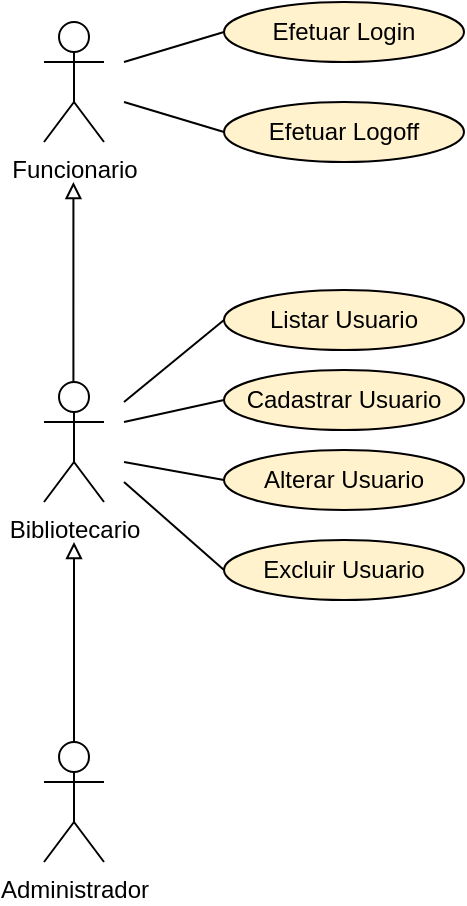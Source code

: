 <mxfile version="14.8.4" type="device"><diagram id="OuJw2wtNyGCThG0iatuD" name="Page-1"><mxGraphModel dx="1717" dy="1022" grid="1" gridSize="10" guides="1" tooltips="1" connect="1" arrows="1" fold="1" page="1" pageScale="1" pageWidth="850" pageHeight="1100" math="0" shadow="0"><root><mxCell id="0"/><mxCell id="1" parent="0"/><mxCell id="lwTfGbmKr3NFYUxFEAk1-37" style="edgeStyle=orthogonalEdgeStyle;rounded=0;orthogonalLoop=1;jettySize=auto;html=1;endArrow=block;endFill=0;" edge="1" parent="1" source="lwTfGbmKr3NFYUxFEAk1-38"><mxGeometry relative="1" as="geometry"><mxPoint x="75" y="330" as="targetPoint"/><mxPoint x="75" y="420" as="sourcePoint"/><Array as="points"><mxPoint x="75" y="400"/><mxPoint x="75" y="400"/></Array></mxGeometry></mxCell><mxCell id="lwTfGbmKr3NFYUxFEAk1-38" value="Administrador" style="shape=umlActor;verticalLabelPosition=bottom;verticalAlign=top;html=1;outlineConnect=0;" vertex="1" parent="1"><mxGeometry x="60" y="430" width="30" height="60" as="geometry"/></mxCell><mxCell id="lwTfGbmKr3NFYUxFEAk1-39" value="Funcionario" style="shape=umlActor;verticalLabelPosition=bottom;verticalAlign=top;html=1;outlineConnect=0;" vertex="1" parent="1"><mxGeometry x="60" y="70" width="30" height="60" as="geometry"/></mxCell><mxCell id="lwTfGbmKr3NFYUxFEAk1-58" style="edgeStyle=none;rounded=0;orthogonalLoop=1;jettySize=auto;html=1;exitX=0;exitY=0.5;exitDx=0;exitDy=0;endArrow=none;endFill=0;" edge="1" parent="1" source="lwTfGbmKr3NFYUxFEAk1-41"><mxGeometry relative="1" as="geometry"><mxPoint x="100" y="260" as="targetPoint"/></mxGeometry></mxCell><mxCell id="lwTfGbmKr3NFYUxFEAk1-41" value="Listar Usuario" style="ellipse;whiteSpace=wrap;html=1;fillColor=#fff2cc;" vertex="1" parent="1"><mxGeometry x="150" y="204" width="120" height="30" as="geometry"/></mxCell><mxCell id="lwTfGbmKr3NFYUxFEAk1-56" style="edgeStyle=none;rounded=0;orthogonalLoop=1;jettySize=auto;html=1;exitX=0;exitY=0.5;exitDx=0;exitDy=0;endArrow=none;endFill=0;" edge="1" parent="1" source="lwTfGbmKr3NFYUxFEAk1-43"><mxGeometry relative="1" as="geometry"><mxPoint x="100" y="270" as="targetPoint"/></mxGeometry></mxCell><mxCell id="lwTfGbmKr3NFYUxFEAk1-43" value="Cadastrar Usuario" style="ellipse;whiteSpace=wrap;html=1;fillColor=#fff2cc;" vertex="1" parent="1"><mxGeometry x="150" y="244" width="120" height="30" as="geometry"/></mxCell><mxCell id="lwTfGbmKr3NFYUxFEAk1-57" style="edgeStyle=none;rounded=0;orthogonalLoop=1;jettySize=auto;html=1;exitX=0;exitY=0.5;exitDx=0;exitDy=0;endArrow=none;endFill=0;" edge="1" parent="1" source="lwTfGbmKr3NFYUxFEAk1-45"><mxGeometry relative="1" as="geometry"><mxPoint x="100" y="290" as="targetPoint"/></mxGeometry></mxCell><mxCell id="lwTfGbmKr3NFYUxFEAk1-45" value="Alterar Usuario" style="ellipse;whiteSpace=wrap;html=1;fillColor=#fff2cc;" vertex="1" parent="1"><mxGeometry x="150" y="284" width="120" height="30" as="geometry"/></mxCell><mxCell id="lwTfGbmKr3NFYUxFEAk1-48" value="Bibliotecario" style="shape=umlActor;verticalLabelPosition=bottom;verticalAlign=top;html=1;outlineConnect=0;" vertex="1" parent="1"><mxGeometry x="60" y="250" width="30" height="60" as="geometry"/></mxCell><mxCell id="lwTfGbmKr3NFYUxFEAk1-49" style="edgeStyle=orthogonalEdgeStyle;rounded=0;orthogonalLoop=1;jettySize=auto;html=1;endArrow=block;endFill=0;" edge="1" parent="1"><mxGeometry relative="1" as="geometry"><mxPoint x="74.71" y="150" as="targetPoint"/><mxPoint x="74.71" y="250" as="sourcePoint"/><Array as="points"><mxPoint x="74.71" y="220"/><mxPoint x="74.71" y="220"/></Array></mxGeometry></mxCell><mxCell id="lwTfGbmKr3NFYUxFEAk1-50" style="edgeStyle=none;rounded=0;orthogonalLoop=1;jettySize=auto;html=1;exitX=0;exitY=0.5;exitDx=0;exitDy=0;endArrow=none;endFill=0;" edge="1" parent="1" source="lwTfGbmKr3NFYUxFEAk1-51"><mxGeometry relative="1" as="geometry"><mxPoint x="100" y="90" as="targetPoint"/></mxGeometry></mxCell><mxCell id="lwTfGbmKr3NFYUxFEAk1-51" value="Efetuar Login" style="ellipse;whiteSpace=wrap;html=1;fillColor=#fff2cc;" vertex="1" parent="1"><mxGeometry x="150" y="60" width="120" height="30" as="geometry"/></mxCell><mxCell id="lwTfGbmKr3NFYUxFEAk1-52" style="rounded=0;orthogonalLoop=1;jettySize=auto;html=1;exitX=0;exitY=0.5;exitDx=0;exitDy=0;endArrow=none;endFill=0;" edge="1" parent="1" source="lwTfGbmKr3NFYUxFEAk1-53"><mxGeometry relative="1" as="geometry"><mxPoint x="100" y="110" as="targetPoint"/></mxGeometry></mxCell><mxCell id="lwTfGbmKr3NFYUxFEAk1-53" value="Efetuar Logoff" style="ellipse;whiteSpace=wrap;html=1;fillColor=#fff2cc;" vertex="1" parent="1"><mxGeometry x="150" y="110" width="120" height="30" as="geometry"/></mxCell><mxCell id="lwTfGbmKr3NFYUxFEAk1-60" style="edgeStyle=none;rounded=0;orthogonalLoop=1;jettySize=auto;html=1;exitX=0;exitY=0.5;exitDx=0;exitDy=0;endArrow=none;endFill=0;" edge="1" parent="1" source="lwTfGbmKr3NFYUxFEAk1-55"><mxGeometry relative="1" as="geometry"><mxPoint x="100" y="300" as="targetPoint"/></mxGeometry></mxCell><mxCell id="lwTfGbmKr3NFYUxFEAk1-55" value="Excluir Usuario" style="ellipse;whiteSpace=wrap;html=1;fillColor=#fff2cc;" vertex="1" parent="1"><mxGeometry x="150" y="329" width="120" height="30" as="geometry"/></mxCell></root></mxGraphModel></diagram></mxfile>